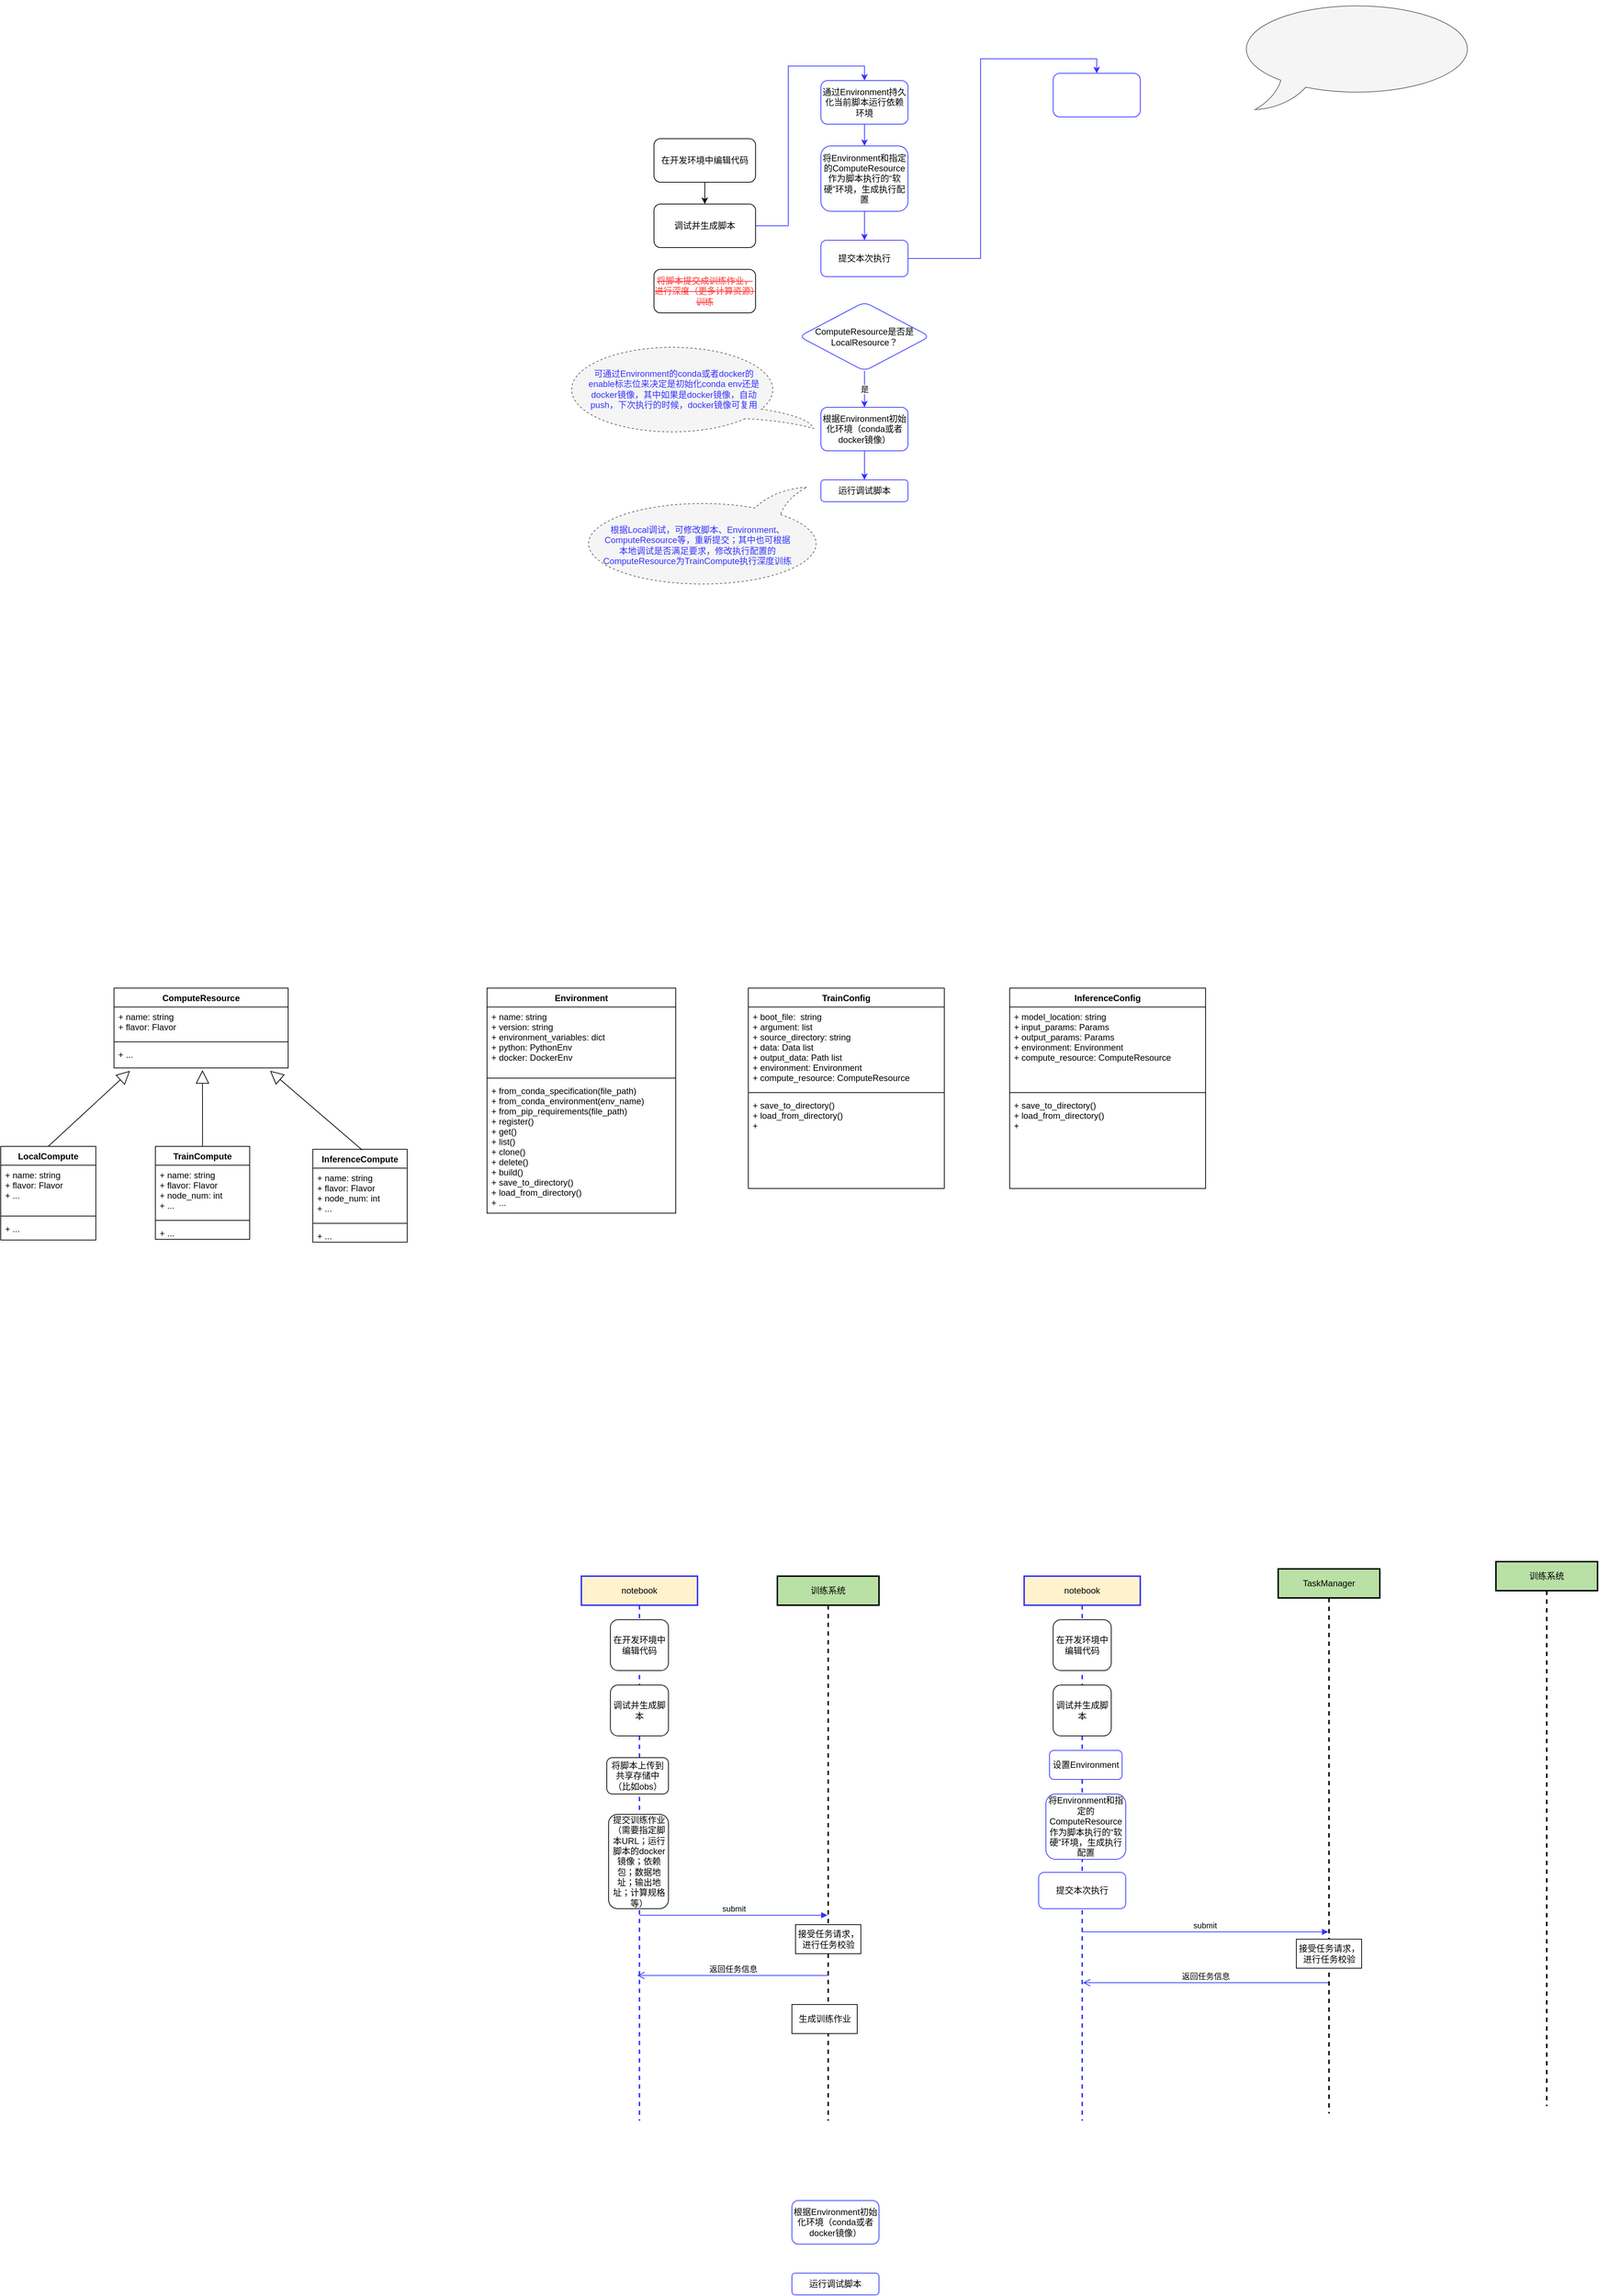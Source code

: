 <mxfile version="13.6.9" type="github">
  <diagram id="cs3j6Ujq2lTxYx4bTELM" name="Page-1">
    <mxGraphModel dx="1662" dy="763" grid="0" gridSize="10" guides="1" tooltips="1" connect="1" arrows="1" fold="1" page="1" pageScale="1" pageWidth="3300" pageHeight="4681" math="0" shadow="0">
      <root>
        <mxCell id="0" />
        <mxCell id="1" parent="0" />
        <mxCell id="u-yZrS02-6-P5hAtENjb-1" value="InferenceCompute" style="swimlane;fontStyle=1;align=center;verticalAlign=top;childLayout=stackLayout;horizontal=1;startSize=26;horizontalStack=0;resizeParent=1;resizeParentMax=0;resizeLast=0;collapsible=1;marginBottom=0;" vertex="1" parent="1">
          <mxGeometry x="890" y="1662" width="130" height="128" as="geometry">
            <mxRectangle x="570" y="1410" width="100" height="26" as="alternateBounds" />
          </mxGeometry>
        </mxCell>
        <mxCell id="u-yZrS02-6-P5hAtENjb-2" value="+ name: string&#xa;+ flavor: Flavor&#xa;+ node_num: int&#xa;+ ...&#xa;" style="text;strokeColor=none;fillColor=none;align=left;verticalAlign=top;spacingLeft=4;spacingRight=4;overflow=hidden;rotatable=0;points=[[0,0.5],[1,0.5]];portConstraint=eastwest;" vertex="1" parent="u-yZrS02-6-P5hAtENjb-1">
          <mxGeometry y="26" width="130" height="72" as="geometry" />
        </mxCell>
        <mxCell id="u-yZrS02-6-P5hAtENjb-3" value="" style="line;strokeWidth=1;fillColor=none;align=left;verticalAlign=middle;spacingTop=-1;spacingLeft=3;spacingRight=3;rotatable=0;labelPosition=right;points=[];portConstraint=eastwest;" vertex="1" parent="u-yZrS02-6-P5hAtENjb-1">
          <mxGeometry y="98" width="130" height="8" as="geometry" />
        </mxCell>
        <mxCell id="u-yZrS02-6-P5hAtENjb-4" value="+ ...&#xa;&#xa;&#xa;" style="text;strokeColor=none;fillColor=none;align=left;verticalAlign=top;spacingLeft=4;spacingRight=4;overflow=hidden;rotatable=0;points=[[0,0.5],[1,0.5]];portConstraint=eastwest;" vertex="1" parent="u-yZrS02-6-P5hAtENjb-1">
          <mxGeometry y="106" width="130" height="22" as="geometry" />
        </mxCell>
        <mxCell id="3JyIoqADiVCkcK2yE3Xe-83" value="notebook" style="shape=umlLifeline;perimeter=lifelinePerimeter;whiteSpace=wrap;html=1;container=1;collapsible=0;recursiveResize=0;outlineConnect=0;fillColor=#fff2cc;strokeWidth=2;strokeColor=#3333FF;" parent="1" vertex="1">
          <mxGeometry x="1260" y="2250" width="160" height="750" as="geometry" />
        </mxCell>
        <mxCell id="3JyIoqADiVCkcK2yE3Xe-66" value="" style="whiteSpace=wrap;html=1;shape=mxgraph.basic.oval_callout;strokeColor=#666666;fillColor=#f5f5f5;fontColor=#333333;direction=north;dashed=1;" parent="1" vertex="1">
          <mxGeometry x="1230" y="550" width="350" height="130" as="geometry" />
        </mxCell>
        <mxCell id="FQafSIaEB3FokLgWClGb-1" value="在开发环境中编辑代码" style="rounded=1;whiteSpace=wrap;html=1;" parent="1" vertex="1">
          <mxGeometry x="1300" y="2310" width="80" height="70" as="geometry" />
        </mxCell>
        <mxCell id="FQafSIaEB3FokLgWClGb-3" value="Environment" style="swimlane;fontStyle=1;align=center;verticalAlign=top;childLayout=stackLayout;horizontal=1;startSize=26;horizontalStack=0;resizeParent=1;resizeParentMax=0;resizeLast=0;collapsible=1;marginBottom=0;" parent="1" vertex="1">
          <mxGeometry x="1130" y="1440" width="260" height="310" as="geometry">
            <mxRectangle x="570" y="1410" width="100" height="26" as="alternateBounds" />
          </mxGeometry>
        </mxCell>
        <mxCell id="FQafSIaEB3FokLgWClGb-4" value="+ name: string&#xa;+ version: string&#xa;+ environment_variables: dict&#xa;+ python: PythonEnv&#xa;+ docker: DockerEnv" style="text;strokeColor=none;fillColor=none;align=left;verticalAlign=top;spacingLeft=4;spacingRight=4;overflow=hidden;rotatable=0;points=[[0,0.5],[1,0.5]];portConstraint=eastwest;" parent="FQafSIaEB3FokLgWClGb-3" vertex="1">
          <mxGeometry y="26" width="260" height="94" as="geometry" />
        </mxCell>
        <mxCell id="FQafSIaEB3FokLgWClGb-5" value="" style="line;strokeWidth=1;fillColor=none;align=left;verticalAlign=middle;spacingTop=-1;spacingLeft=3;spacingRight=3;rotatable=0;labelPosition=right;points=[];portConstraint=eastwest;" parent="FQafSIaEB3FokLgWClGb-3" vertex="1">
          <mxGeometry y="120" width="260" height="8" as="geometry" />
        </mxCell>
        <mxCell id="FQafSIaEB3FokLgWClGb-6" value="+ from_conda_specification(file_path)&#xa;+ from_conda_environment(env_name)&#xa;+ from_pip_requirements(file_path)&#xa;+ register()&#xa;+ get()&#xa;+ list()&#xa;+ clone()&#xa;+ delete()&#xa;+ build()&#xa;+ save_to_directory()&#xa;+ load_from_directory()&#xa;+ ...&#xa;&#xa;&#xa;" style="text;strokeColor=none;fillColor=none;align=left;verticalAlign=top;spacingLeft=4;spacingRight=4;overflow=hidden;rotatable=0;points=[[0,0.5],[1,0.5]];portConstraint=eastwest;" parent="FQafSIaEB3FokLgWClGb-3" vertex="1">
          <mxGeometry y="128" width="260" height="182" as="geometry" />
        </mxCell>
        <mxCell id="FQafSIaEB3FokLgWClGb-17" value="TrainConfig" style="swimlane;fontStyle=1;align=center;verticalAlign=top;childLayout=stackLayout;horizontal=1;startSize=26;horizontalStack=0;resizeParent=1;resizeParentMax=0;resizeLast=0;collapsible=1;marginBottom=0;" parent="1" vertex="1">
          <mxGeometry x="1490" y="1440" width="270" height="276" as="geometry">
            <mxRectangle x="570" y="1410" width="100" height="26" as="alternateBounds" />
          </mxGeometry>
        </mxCell>
        <mxCell id="FQafSIaEB3FokLgWClGb-18" value="+ boot_file:  string&#xa;+ argument: list&#xa;+ source_directory: string&#xa;+ data: Data list&#xa;+ output_data: Path list&#xa;+ environment: Environment&#xa;+ compute_resource: ComputeResource" style="text;strokeColor=none;fillColor=none;align=left;verticalAlign=top;spacingLeft=4;spacingRight=4;overflow=hidden;rotatable=0;points=[[0,0.5],[1,0.5]];portConstraint=eastwest;" parent="FQafSIaEB3FokLgWClGb-17" vertex="1">
          <mxGeometry y="26" width="270" height="114" as="geometry" />
        </mxCell>
        <mxCell id="FQafSIaEB3FokLgWClGb-19" value="" style="line;strokeWidth=1;fillColor=none;align=left;verticalAlign=middle;spacingTop=-1;spacingLeft=3;spacingRight=3;rotatable=0;labelPosition=right;points=[];portConstraint=eastwest;" parent="FQafSIaEB3FokLgWClGb-17" vertex="1">
          <mxGeometry y="140" width="270" height="8" as="geometry" />
        </mxCell>
        <mxCell id="FQafSIaEB3FokLgWClGb-20" value="+ save_to_directory()&#xa;+ load_from_directory()&#xa;+ &#xa;&#xa;&#xa;" style="text;strokeColor=none;fillColor=none;align=left;verticalAlign=top;spacingLeft=4;spacingRight=4;overflow=hidden;rotatable=0;points=[[0,0.5],[1,0.5]];portConstraint=eastwest;" parent="FQafSIaEB3FokLgWClGb-17" vertex="1">
          <mxGeometry y="148" width="270" height="128" as="geometry" />
        </mxCell>
        <mxCell id="FQafSIaEB3FokLgWClGb-21" value="InferenceConfig" style="swimlane;fontStyle=1;align=center;verticalAlign=top;childLayout=stackLayout;horizontal=1;startSize=26;horizontalStack=0;resizeParent=1;resizeParentMax=0;resizeLast=0;collapsible=1;marginBottom=0;" parent="1" vertex="1">
          <mxGeometry x="1850" y="1440" width="270" height="276" as="geometry">
            <mxRectangle x="570" y="1410" width="100" height="26" as="alternateBounds" />
          </mxGeometry>
        </mxCell>
        <mxCell id="FQafSIaEB3FokLgWClGb-22" value="+ model_location: string&#xa;+ input_params: Params&#xa;+ output_params: Params&#xa;+ environment: Environment&#xa;+ compute_resource: ComputeResource" style="text;strokeColor=none;fillColor=none;align=left;verticalAlign=top;spacingLeft=4;spacingRight=4;overflow=hidden;rotatable=0;points=[[0,0.5],[1,0.5]];portConstraint=eastwest;" parent="FQafSIaEB3FokLgWClGb-21" vertex="1">
          <mxGeometry y="26" width="270" height="114" as="geometry" />
        </mxCell>
        <mxCell id="FQafSIaEB3FokLgWClGb-23" value="" style="line;strokeWidth=1;fillColor=none;align=left;verticalAlign=middle;spacingTop=-1;spacingLeft=3;spacingRight=3;rotatable=0;labelPosition=right;points=[];portConstraint=eastwest;" parent="FQafSIaEB3FokLgWClGb-21" vertex="1">
          <mxGeometry y="140" width="270" height="8" as="geometry" />
        </mxCell>
        <mxCell id="FQafSIaEB3FokLgWClGb-24" value="+ save_to_directory()&#xa;+ load_from_directory()&#xa;+ &#xa;&#xa;&#xa;" style="text;strokeColor=none;fillColor=none;align=left;verticalAlign=top;spacingLeft=4;spacingRight=4;overflow=hidden;rotatable=0;points=[[0,0.5],[1,0.5]];portConstraint=eastwest;" parent="FQafSIaEB3FokLgWClGb-21" vertex="1">
          <mxGeometry y="148" width="270" height="128" as="geometry" />
        </mxCell>
        <mxCell id="3JyIoqADiVCkcK2yE3Xe-11" value="" style="endArrow=block;endSize=16;endFill=0;html=1;exitX=0.5;exitY=0;exitDx=0;exitDy=0;entryX=0.508;entryY=1.094;entryDx=0;entryDy=0;entryPerimeter=0;" parent="1" source="3JyIoqADiVCkcK2yE3Xe-12" target="3JyIoqADiVCkcK2yE3Xe-8" edge="1">
          <mxGeometry x="-0.385" y="-180" width="160" relative="1" as="geometry">
            <mxPoint x="736.04" y="1672" as="sourcePoint" />
            <mxPoint x="836.04" y="1550" as="targetPoint" />
            <mxPoint as="offset" />
          </mxGeometry>
        </mxCell>
        <mxCell id="3JyIoqADiVCkcK2yE3Xe-20" value="" style="endArrow=block;endSize=16;endFill=0;html=1;exitX=0.523;exitY=0.008;exitDx=0;exitDy=0;entryX=0.896;entryY=1.125;entryDx=0;entryDy=0;entryPerimeter=0;exitPerimeter=0;" parent="1" source="u-yZrS02-6-P5hAtENjb-1" target="3JyIoqADiVCkcK2yE3Xe-8" edge="1">
          <mxGeometry x="-0.385" y="-180" width="160" relative="1" as="geometry">
            <mxPoint x="950.04" y="1657.99" as="sourcePoint" />
            <mxPoint x="836.04" y="1560" as="targetPoint" />
            <mxPoint as="offset" />
          </mxGeometry>
        </mxCell>
        <mxCell id="3JyIoqADiVCkcK2yE3Xe-29" value="" style="endArrow=block;endSize=16;endFill=0;html=1;exitX=0.5;exitY=0;exitDx=0;exitDy=0;entryX=0.092;entryY=1.125;entryDx=0;entryDy=0;entryPerimeter=0;" parent="1" source="3JyIoqADiVCkcK2yE3Xe-30" target="3JyIoqADiVCkcK2yE3Xe-8" edge="1">
          <mxGeometry x="-0.385" y="-180" width="160" relative="1" as="geometry">
            <mxPoint x="524" y="1678.99" as="sourcePoint" />
            <mxPoint x="406.04" y="1554" as="targetPoint" />
            <mxPoint as="offset" />
          </mxGeometry>
        </mxCell>
        <mxCell id="3JyIoqADiVCkcK2yE3Xe-5" value="ComputeResource" style="swimlane;fontStyle=1;align=center;verticalAlign=top;childLayout=stackLayout;horizontal=1;startSize=26;horizontalStack=0;resizeParent=1;resizeParentMax=0;resizeLast=0;collapsible=1;marginBottom=0;" parent="1" vertex="1">
          <mxGeometry x="616.04" y="1440" width="240" height="110" as="geometry">
            <mxRectangle x="570" y="1410" width="100" height="26" as="alternateBounds" />
          </mxGeometry>
        </mxCell>
        <mxCell id="3JyIoqADiVCkcK2yE3Xe-6" value="+ name: string&#xa;+ flavor: Flavor" style="text;strokeColor=none;fillColor=none;align=left;verticalAlign=top;spacingLeft=4;spacingRight=4;overflow=hidden;rotatable=0;points=[[0,0.5],[1,0.5]];portConstraint=eastwest;" parent="3JyIoqADiVCkcK2yE3Xe-5" vertex="1">
          <mxGeometry y="26" width="240" height="44" as="geometry" />
        </mxCell>
        <mxCell id="3JyIoqADiVCkcK2yE3Xe-7" value="" style="line;strokeWidth=1;fillColor=none;align=left;verticalAlign=middle;spacingTop=-1;spacingLeft=3;spacingRight=3;rotatable=0;labelPosition=right;points=[];portConstraint=eastwest;" parent="3JyIoqADiVCkcK2yE3Xe-5" vertex="1">
          <mxGeometry y="70" width="240" height="8" as="geometry" />
        </mxCell>
        <mxCell id="3JyIoqADiVCkcK2yE3Xe-8" value="+ ...&#xa;&#xa;&#xa;" style="text;strokeColor=none;fillColor=none;align=left;verticalAlign=top;spacingLeft=4;spacingRight=4;overflow=hidden;rotatable=0;points=[[0,0.5],[1,0.5]];portConstraint=eastwest;" parent="3JyIoqADiVCkcK2yE3Xe-5" vertex="1">
          <mxGeometry y="78" width="240" height="32" as="geometry" />
        </mxCell>
        <mxCell id="3JyIoqADiVCkcK2yE3Xe-12" value="TrainCompute" style="swimlane;fontStyle=1;align=center;verticalAlign=top;childLayout=stackLayout;horizontal=1;startSize=26;horizontalStack=0;resizeParent=1;resizeParentMax=0;resizeLast=0;collapsible=1;marginBottom=0;" parent="1" vertex="1">
          <mxGeometry x="673.04" y="1658" width="130" height="128" as="geometry">
            <mxRectangle x="570" y="1410" width="100" height="26" as="alternateBounds" />
          </mxGeometry>
        </mxCell>
        <mxCell id="3JyIoqADiVCkcK2yE3Xe-13" value="+ name: string&#xa;+ flavor: Flavor&#xa;+ node_num: int&#xa;+ ...&#xa;" style="text;strokeColor=none;fillColor=none;align=left;verticalAlign=top;spacingLeft=4;spacingRight=4;overflow=hidden;rotatable=0;points=[[0,0.5],[1,0.5]];portConstraint=eastwest;" parent="3JyIoqADiVCkcK2yE3Xe-12" vertex="1">
          <mxGeometry y="26" width="130" height="72" as="geometry" />
        </mxCell>
        <mxCell id="3JyIoqADiVCkcK2yE3Xe-14" value="" style="line;strokeWidth=1;fillColor=none;align=left;verticalAlign=middle;spacingTop=-1;spacingLeft=3;spacingRight=3;rotatable=0;labelPosition=right;points=[];portConstraint=eastwest;" parent="3JyIoqADiVCkcK2yE3Xe-12" vertex="1">
          <mxGeometry y="98" width="130" height="8" as="geometry" />
        </mxCell>
        <mxCell id="3JyIoqADiVCkcK2yE3Xe-15" value="+ ...&#xa;&#xa;&#xa;" style="text;strokeColor=none;fillColor=none;align=left;verticalAlign=top;spacingLeft=4;spacingRight=4;overflow=hidden;rotatable=0;points=[[0,0.5],[1,0.5]];portConstraint=eastwest;" parent="3JyIoqADiVCkcK2yE3Xe-12" vertex="1">
          <mxGeometry y="106" width="130" height="22" as="geometry" />
        </mxCell>
        <mxCell id="3JyIoqADiVCkcK2yE3Xe-30" value="LocalCompute" style="swimlane;fontStyle=1;align=center;verticalAlign=top;childLayout=stackLayout;horizontal=1;startSize=26;horizontalStack=0;resizeParent=1;resizeParentMax=0;resizeLast=0;collapsible=1;marginBottom=0;" parent="1" vertex="1">
          <mxGeometry x="460" y="1657.99" width="131" height="129" as="geometry">
            <mxRectangle x="570" y="1410" width="100" height="26" as="alternateBounds" />
          </mxGeometry>
        </mxCell>
        <mxCell id="3JyIoqADiVCkcK2yE3Xe-31" value="+ name: string&#xa;+ flavor: Flavor&#xa;+ ...&#xa;" style="text;strokeColor=none;fillColor=none;align=left;verticalAlign=top;spacingLeft=4;spacingRight=4;overflow=hidden;rotatable=0;points=[[0,0.5],[1,0.5]];portConstraint=eastwest;" parent="3JyIoqADiVCkcK2yE3Xe-30" vertex="1">
          <mxGeometry y="26" width="131" height="66" as="geometry" />
        </mxCell>
        <mxCell id="3JyIoqADiVCkcK2yE3Xe-32" value="" style="line;strokeWidth=1;fillColor=none;align=left;verticalAlign=middle;spacingTop=-1;spacingLeft=3;spacingRight=3;rotatable=0;labelPosition=right;points=[];portConstraint=eastwest;" parent="3JyIoqADiVCkcK2yE3Xe-30" vertex="1">
          <mxGeometry y="92" width="131" height="8" as="geometry" />
        </mxCell>
        <mxCell id="3JyIoqADiVCkcK2yE3Xe-33" value="+ ...&#xa;&#xa;&#xa;" style="text;strokeColor=none;fillColor=none;align=left;verticalAlign=top;spacingLeft=4;spacingRight=4;overflow=hidden;rotatable=0;points=[[0,0.5],[1,0.5]];portConstraint=eastwest;" parent="3JyIoqADiVCkcK2yE3Xe-30" vertex="1">
          <mxGeometry y="100" width="131" height="29" as="geometry" />
        </mxCell>
        <mxCell id="3JyIoqADiVCkcK2yE3Xe-34" value="调试并生成脚本" style="whiteSpace=wrap;html=1;rounded=1;" parent="1" vertex="1">
          <mxGeometry x="1300" y="2400" width="80" height="70" as="geometry" />
        </mxCell>
        <mxCell id="3JyIoqADiVCkcK2yE3Xe-36" value="将脚本上传到共享存储中（比如obs）" style="whiteSpace=wrap;html=1;rounded=1;" parent="1" vertex="1">
          <mxGeometry x="1295" y="2500" width="85" height="50" as="geometry" />
        </mxCell>
        <mxCell id="3JyIoqADiVCkcK2yE3Xe-38" value="" style="edgeStyle=orthogonalEdgeStyle;rounded=0;orthogonalLoop=1;jettySize=auto;html=1;" parent="1" source="3JyIoqADiVCkcK2yE3Xe-39" target="3JyIoqADiVCkcK2yE3Xe-41" edge="1">
          <mxGeometry relative="1" as="geometry" />
        </mxCell>
        <mxCell id="3JyIoqADiVCkcK2yE3Xe-39" value="在开发环境中编辑代码" style="rounded=1;whiteSpace=wrap;html=1;" parent="1" vertex="1">
          <mxGeometry x="1360" y="270" width="140" height="60" as="geometry" />
        </mxCell>
        <mxCell id="3JyIoqADiVCkcK2yE3Xe-44" value="" style="edgeStyle=orthogonalEdgeStyle;rounded=0;orthogonalLoop=1;jettySize=auto;html=1;entryX=0.5;entryY=0;entryDx=0;entryDy=0;strokeColor=#3333FF;" parent="1" source="3JyIoqADiVCkcK2yE3Xe-41" target="3JyIoqADiVCkcK2yE3Xe-43" edge="1">
          <mxGeometry relative="1" as="geometry" />
        </mxCell>
        <mxCell id="3JyIoqADiVCkcK2yE3Xe-41" value="调试并生成脚本" style="whiteSpace=wrap;html=1;rounded=1;" parent="1" vertex="1">
          <mxGeometry x="1360" y="360" width="140" height="60" as="geometry" />
        </mxCell>
        <mxCell id="3JyIoqADiVCkcK2yE3Xe-42" value="&lt;font color=&quot;#FF3333&quot;&gt;&lt;strike&gt;将脚本提交成训练作业，进行深度（更多计算资源）训练&lt;/strike&gt;&lt;/font&gt;" style="whiteSpace=wrap;html=1;rounded=1;" parent="1" vertex="1">
          <mxGeometry x="1360" y="450" width="140" height="60" as="geometry" />
        </mxCell>
        <mxCell id="3JyIoqADiVCkcK2yE3Xe-46" value="" style="edgeStyle=orthogonalEdgeStyle;rounded=0;orthogonalLoop=1;jettySize=auto;html=1;strokeColor=#3333FF;" parent="1" source="3JyIoqADiVCkcK2yE3Xe-43" target="3JyIoqADiVCkcK2yE3Xe-45" edge="1">
          <mxGeometry relative="1" as="geometry" />
        </mxCell>
        <mxCell id="3JyIoqADiVCkcK2yE3Xe-43" value="通过Environment持久化当前脚本运行依赖环境" style="whiteSpace=wrap;html=1;rounded=1;strokeColor=#3333FF;" parent="1" vertex="1">
          <mxGeometry x="1590" y="190" width="120" height="60" as="geometry" />
        </mxCell>
        <mxCell id="3JyIoqADiVCkcK2yE3Xe-48" value="" style="edgeStyle=orthogonalEdgeStyle;rounded=0;orthogonalLoop=1;jettySize=auto;html=1;strokeColor=#3333FF;" parent="1" source="3JyIoqADiVCkcK2yE3Xe-45" target="3JyIoqADiVCkcK2yE3Xe-47" edge="1">
          <mxGeometry relative="1" as="geometry" />
        </mxCell>
        <mxCell id="3JyIoqADiVCkcK2yE3Xe-45" value="将Environment和指定的ComputeResource作为脚本执行的“软硬”环境，生成执行配置" style="whiteSpace=wrap;html=1;rounded=1;strokeColor=#3333FF;" parent="1" vertex="1">
          <mxGeometry x="1590" y="280" width="120" height="90" as="geometry" />
        </mxCell>
        <mxCell id="3JyIoqADiVCkcK2yE3Xe-77" value="" style="edgeStyle=orthogonalEdgeStyle;rounded=0;orthogonalLoop=1;jettySize=auto;html=1;strokeColor=#3333FF;entryX=0.5;entryY=0;entryDx=0;entryDy=0;" parent="1" source="3JyIoqADiVCkcK2yE3Xe-47" target="3JyIoqADiVCkcK2yE3Xe-76" edge="1">
          <mxGeometry relative="1" as="geometry" />
        </mxCell>
        <mxCell id="3JyIoqADiVCkcK2yE3Xe-47" value="提交本次执行" style="whiteSpace=wrap;html=1;rounded=1;strokeColor=#3333FF;" parent="1" vertex="1">
          <mxGeometry x="1590" y="410" width="120" height="50" as="geometry" />
        </mxCell>
        <mxCell id="3JyIoqADiVCkcK2yE3Xe-57" value="是" style="edgeStyle=orthogonalEdgeStyle;rounded=0;orthogonalLoop=1;jettySize=auto;html=1;strokeColor=#3333FF;" parent="1" source="3JyIoqADiVCkcK2yE3Xe-53" target="3JyIoqADiVCkcK2yE3Xe-56" edge="1">
          <mxGeometry relative="1" as="geometry" />
        </mxCell>
        <mxCell id="3JyIoqADiVCkcK2yE3Xe-53" value="ComputeResource是否是LocalResource？" style="rhombus;whiteSpace=wrap;html=1;rounded=1;strokeColor=#3333FF;" parent="1" vertex="1">
          <mxGeometry x="1560" y="495" width="180" height="95" as="geometry" />
        </mxCell>
        <mxCell id="3JyIoqADiVCkcK2yE3Xe-59" value="" style="edgeStyle=orthogonalEdgeStyle;rounded=0;orthogonalLoop=1;jettySize=auto;html=1;strokeColor=#3333FF;" parent="1" source="3JyIoqADiVCkcK2yE3Xe-56" target="3JyIoqADiVCkcK2yE3Xe-58" edge="1">
          <mxGeometry relative="1" as="geometry" />
        </mxCell>
        <mxCell id="3JyIoqADiVCkcK2yE3Xe-56" value="根据Environment初始化环境（conda或者docker镜像）" style="whiteSpace=wrap;html=1;rounded=1;strokeColor=#3333FF;" parent="1" vertex="1">
          <mxGeometry x="1590" y="640" width="120" height="60" as="geometry" />
        </mxCell>
        <mxCell id="3JyIoqADiVCkcK2yE3Xe-58" value="运行调试脚本" style="whiteSpace=wrap;html=1;rounded=1;strokeColor=#3333FF;" parent="1" vertex="1">
          <mxGeometry x="1590" y="740" width="120" height="30" as="geometry" />
        </mxCell>
        <mxCell id="3JyIoqADiVCkcK2yE3Xe-68" value="" style="whiteSpace=wrap;html=1;shape=mxgraph.basic.oval_callout;strokeColor=#666666;fillColor=#f5f5f5;fontColor=#333333;" parent="1" vertex="1">
          <mxGeometry x="2160" y="80" width="340" height="150" as="geometry" />
        </mxCell>
        <mxCell id="3JyIoqADiVCkcK2yE3Xe-69" value="" style="whiteSpace=wrap;html=1;shape=mxgraph.basic.oval_callout;strokeColor=#666666;fillColor=#f5f5f5;fontColor=#333333;direction=west;dashed=1;" parent="1" vertex="1">
          <mxGeometry x="1250" y="750" width="350" height="140" as="geometry" />
        </mxCell>
        <mxCell id="3JyIoqADiVCkcK2yE3Xe-70" value="&lt;font color=&quot;#3333FF&quot;&gt;根据Local调试，可修改脚本、Environment、ComputeResource等，重新提交；其中也可根据本地调试是否满足要求，修改执行配置的ComputeResource为TrainCompute执行深度训练&lt;/font&gt;" style="text;html=1;strokeColor=none;fillColor=none;align=center;verticalAlign=middle;whiteSpace=wrap;rounded=0;" parent="1" vertex="1">
          <mxGeometry x="1285" y="790" width="270" height="80" as="geometry" />
        </mxCell>
        <mxCell id="3JyIoqADiVCkcK2yE3Xe-72" value="&lt;font color=&quot;#3333FF&quot;&gt;可通过Environment的conda或者docker的enable标志位来决定是初始化conda env还是docker镜像，其中如果是docker镜像，自动push，下次执行的时候，docker镜像可复用&lt;/font&gt;" style="text;html=1;strokeColor=none;fillColor=none;align=center;verticalAlign=middle;whiteSpace=wrap;rounded=0;" parent="1" vertex="1">
          <mxGeometry x="1260" y="610" width="255" height="10" as="geometry" />
        </mxCell>
        <mxCell id="3JyIoqADiVCkcK2yE3Xe-76" value="" style="whiteSpace=wrap;html=1;rounded=1;strokeColor=#3333FF;" parent="1" vertex="1">
          <mxGeometry x="1910" y="180" width="120" height="60" as="geometry" />
        </mxCell>
        <mxCell id="3JyIoqADiVCkcK2yE3Xe-87" value="训练系统" style="shape=umlLifeline;perimeter=lifelinePerimeter;whiteSpace=wrap;html=1;container=1;collapsible=0;recursiveResize=0;outlineConnect=0;strokeColor=#000000;strokeWidth=2;fillColor=#B9E0A5;" parent="1" vertex="1">
          <mxGeometry x="1530" y="2250" width="140" height="750" as="geometry" />
        </mxCell>
        <mxCell id="3JyIoqADiVCkcK2yE3Xe-88" value="&lt;div&gt;接受任务请求，&lt;/div&gt;&lt;div&gt;进行任务校验&lt;/div&gt;" style="html=1;points=[];perimeter=orthogonalPerimeter;strokeColor=#000000;" parent="3JyIoqADiVCkcK2yE3Xe-87" vertex="1">
          <mxGeometry x="25" y="480" width="90" height="40" as="geometry" />
        </mxCell>
        <mxCell id="3JyIoqADiVCkcK2yE3Xe-89" value="提交训练作业（需要指定脚本URL；运行脚本的docker镜像；依赖包；数据地址；输出地址；计算规格等）" style="whiteSpace=wrap;html=1;rounded=1;" parent="1" vertex="1">
          <mxGeometry x="1297.5" y="2578" width="82.5" height="130" as="geometry" />
        </mxCell>
        <mxCell id="3JyIoqADiVCkcK2yE3Xe-91" value="submit" style="html=1;verticalAlign=bottom;endArrow=block;strokeColor=#3333FF;" parent="1" edge="1">
          <mxGeometry width="80" relative="1" as="geometry">
            <mxPoint x="1340.167" y="2717" as="sourcePoint" />
            <mxPoint x="1599.0" y="2717" as="targetPoint" />
            <Array as="points">
              <mxPoint x="1540" y="2717" />
            </Array>
          </mxGeometry>
        </mxCell>
        <mxCell id="3JyIoqADiVCkcK2yE3Xe-93" value="生成训练作业" style="html=1;points=[];perimeter=orthogonalPerimeter;strokeColor=#000000;" parent="1" vertex="1">
          <mxGeometry x="1550" y="2840" width="90" height="40" as="geometry" />
        </mxCell>
        <mxCell id="3JyIoqADiVCkcK2yE3Xe-92" value="返回任务信息" style="html=1;verticalAlign=bottom;endArrow=open;endSize=8;strokeColor=#3333FF;" parent="1" edge="1">
          <mxGeometry relative="1" as="geometry">
            <mxPoint x="1600.0" y="2800" as="sourcePoint" />
            <mxPoint x="1337" y="2800" as="targetPoint" />
          </mxGeometry>
        </mxCell>
        <mxCell id="3JyIoqADiVCkcK2yE3Xe-94" value="notebook" style="shape=umlLifeline;perimeter=lifelinePerimeter;whiteSpace=wrap;html=1;container=1;collapsible=0;recursiveResize=0;outlineConnect=0;fillColor=#fff2cc;strokeWidth=2;strokeColor=#3333FF;" parent="1" vertex="1">
          <mxGeometry x="1870" y="2250" width="160" height="750" as="geometry" />
        </mxCell>
        <mxCell id="3JyIoqADiVCkcK2yE3Xe-95" value="在开发环境中编辑代码" style="rounded=1;whiteSpace=wrap;html=1;" parent="1" vertex="1">
          <mxGeometry x="1910" y="2310" width="80" height="70" as="geometry" />
        </mxCell>
        <mxCell id="3JyIoqADiVCkcK2yE3Xe-96" value="调试并生成脚本" style="whiteSpace=wrap;html=1;rounded=1;" parent="1" vertex="1">
          <mxGeometry x="1910" y="2400" width="80" height="70" as="geometry" />
        </mxCell>
        <mxCell id="3JyIoqADiVCkcK2yE3Xe-98" value="训练系统" style="shape=umlLifeline;perimeter=lifelinePerimeter;whiteSpace=wrap;html=1;container=1;collapsible=0;recursiveResize=0;outlineConnect=0;strokeColor=#000000;strokeWidth=2;fillColor=#B9E0A5;" parent="1" vertex="1">
          <mxGeometry x="2520" y="2230" width="140" height="750" as="geometry" />
        </mxCell>
        <mxCell id="3JyIoqADiVCkcK2yE3Xe-105" value="设置Environment" style="whiteSpace=wrap;html=1;rounded=1;strokeColor=#3333FF;" parent="1" vertex="1">
          <mxGeometry x="1905" y="2490" width="100" height="40" as="geometry" />
        </mxCell>
        <mxCell id="3JyIoqADiVCkcK2yE3Xe-107" value="将Environment和指定的ComputeResource作为脚本执行的“软硬”环境，生成执行配置" style="whiteSpace=wrap;html=1;rounded=1;strokeColor=#3333FF;" parent="1" vertex="1">
          <mxGeometry x="1900" y="2550" width="110" height="90" as="geometry" />
        </mxCell>
        <mxCell id="3JyIoqADiVCkcK2yE3Xe-108" value="提交本次执行" style="whiteSpace=wrap;html=1;rounded=1;strokeColor=#3333FF;" parent="1" vertex="1">
          <mxGeometry x="1890" y="2658" width="120" height="50" as="geometry" />
        </mxCell>
        <mxCell id="3JyIoqADiVCkcK2yE3Xe-111" value="根据Environment初始化环境（conda或者docker镜像）" style="whiteSpace=wrap;html=1;rounded=1;strokeColor=#3333FF;" parent="1" vertex="1">
          <mxGeometry x="1550" y="3110" width="120" height="60" as="geometry" />
        </mxCell>
        <mxCell id="3JyIoqADiVCkcK2yE3Xe-112" value="运行调试脚本" style="whiteSpace=wrap;html=1;rounded=1;strokeColor=#3333FF;" parent="1" vertex="1">
          <mxGeometry x="1550" y="3210" width="120" height="30" as="geometry" />
        </mxCell>
        <mxCell id="3JyIoqADiVCkcK2yE3Xe-122" value="TaskManager" style="shape=umlLifeline;perimeter=lifelinePerimeter;whiteSpace=wrap;html=1;container=1;collapsible=0;recursiveResize=0;outlineConnect=0;strokeColor=#000000;strokeWidth=2;fillColor=#B9E0A5;" parent="1" vertex="1">
          <mxGeometry x="2220" y="2240" width="140" height="750" as="geometry" />
        </mxCell>
        <mxCell id="3JyIoqADiVCkcK2yE3Xe-125" value="submit" style="html=1;verticalAlign=bottom;endArrow=block;strokeColor=#3333FF;" parent="1" target="3JyIoqADiVCkcK2yE3Xe-122" edge="1">
          <mxGeometry width="80" relative="1" as="geometry">
            <mxPoint x="1949.997" y="2740" as="sourcePoint" />
            <mxPoint x="2208.83" y="2740" as="targetPoint" />
            <Array as="points">
              <mxPoint x="2149.83" y="2740" />
            </Array>
          </mxGeometry>
        </mxCell>
        <mxCell id="3JyIoqADiVCkcK2yE3Xe-126" value="&lt;div&gt;接受任务请求，&lt;/div&gt;&lt;div&gt;进行任务校验&lt;/div&gt;" style="html=1;points=[];perimeter=orthogonalPerimeter;strokeColor=#000000;" parent="1" vertex="1">
          <mxGeometry x="2245" y="2750" width="90" height="40" as="geometry" />
        </mxCell>
        <mxCell id="3JyIoqADiVCkcK2yE3Xe-127" value="返回任务信息" style="html=1;verticalAlign=bottom;endArrow=open;endSize=8;strokeColor=#3333FF;" parent="1" source="3JyIoqADiVCkcK2yE3Xe-122" edge="1">
          <mxGeometry relative="1" as="geometry">
            <mxPoint x="2284.0" y="2810" as="sourcePoint" />
            <mxPoint x="1951" y="2810" as="targetPoint" />
          </mxGeometry>
        </mxCell>
      </root>
    </mxGraphModel>
  </diagram>
</mxfile>
